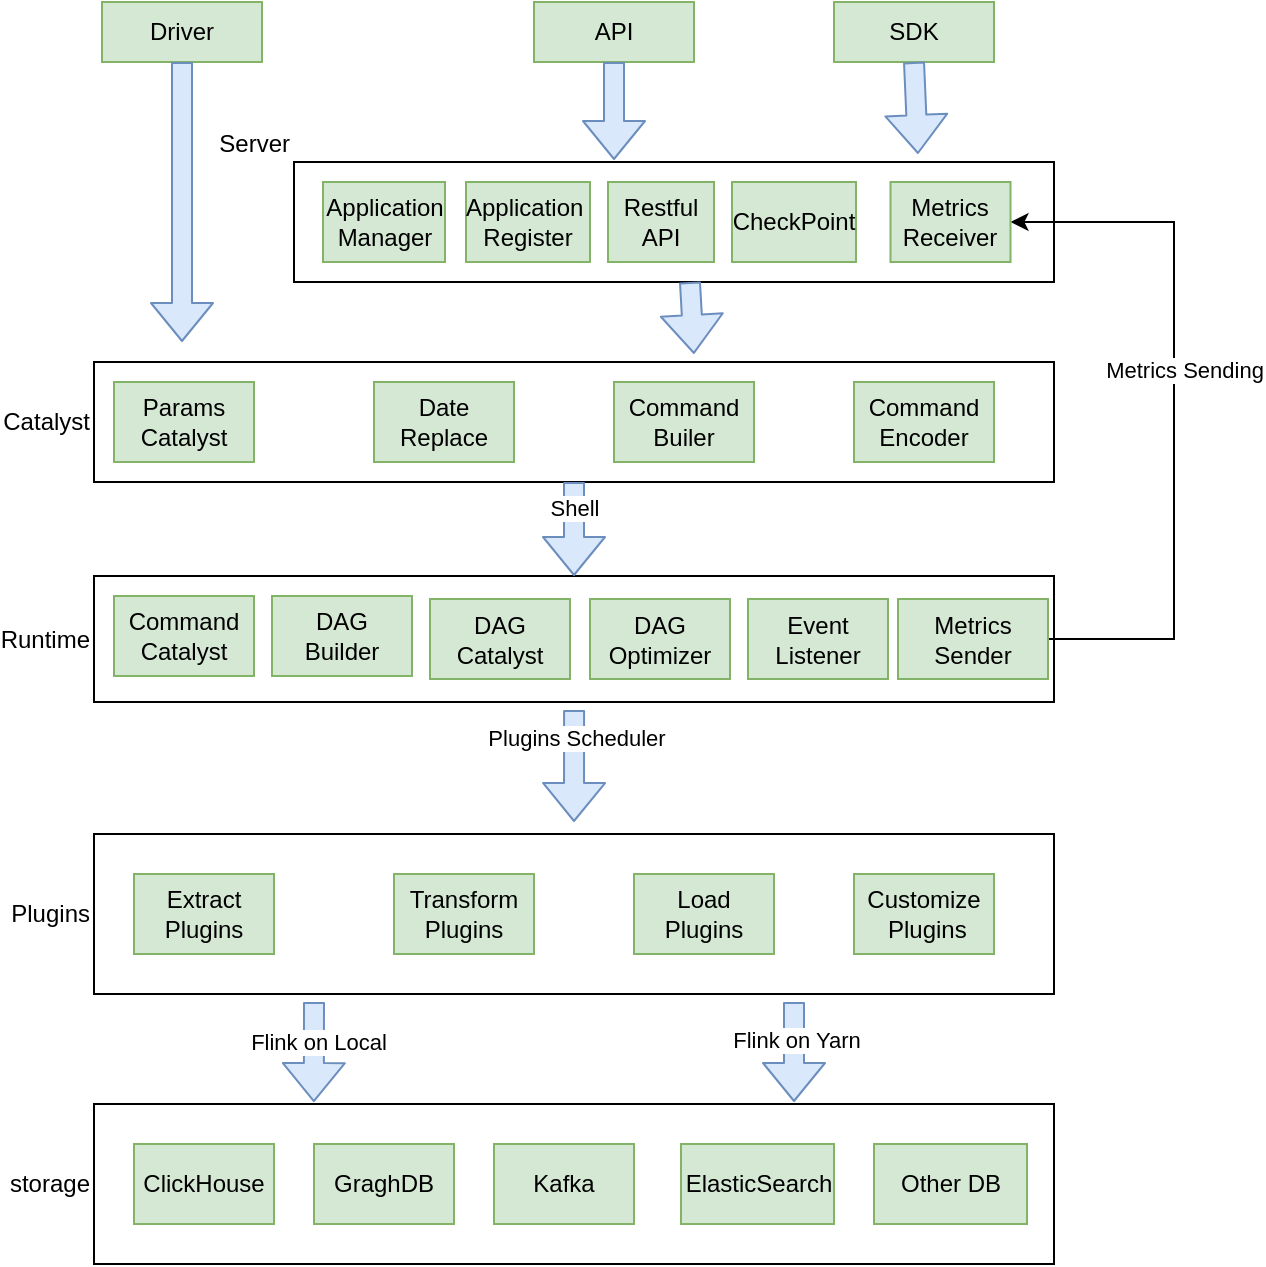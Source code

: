 <mxfile version="13.7.7" type="github"><diagram id="URMyzAW6axjyiYX352ND" name="Page-1"><mxGraphModel dx="868" dy="460" grid="1" gridSize="10" guides="1" tooltips="1" connect="1" arrows="1" fold="1" page="1" pageScale="1" pageWidth="827" pageHeight="1169" math="0" shadow="0"><root><mxCell id="0"/><mxCell id="1" parent="0"/><mxCell id="DIPIzhVP2pO2a1SagGUh-2" value="storage" style="rounded=0;whiteSpace=wrap;html=1;labelPosition=left;verticalLabelPosition=middle;align=right;verticalAlign=middle;" parent="1" vertex="1"><mxGeometry x="120" y="581" width="480" height="80" as="geometry"/></mxCell><mxCell id="DIPIzhVP2pO2a1SagGUh-3" value="ClickHouse" style="rounded=0;whiteSpace=wrap;html=1;fillColor=#d5e8d4;strokeColor=#82b366;" parent="1" vertex="1"><mxGeometry x="140" y="601" width="70" height="40" as="geometry"/></mxCell><mxCell id="DIPIzhVP2pO2a1SagGUh-4" value="GraghDB" style="rounded=0;whiteSpace=wrap;html=1;fillColor=#d5e8d4;strokeColor=#82b366;" parent="1" vertex="1"><mxGeometry x="230" y="601" width="70" height="40" as="geometry"/></mxCell><mxCell id="DIPIzhVP2pO2a1SagGUh-5" value="Kafka" style="rounded=0;whiteSpace=wrap;html=1;fillColor=#d5e8d4;strokeColor=#82b366;" parent="1" vertex="1"><mxGeometry x="320" y="601" width="70" height="40" as="geometry"/></mxCell><mxCell id="DIPIzhVP2pO2a1SagGUh-6" value="ElasticSearch" style="rounded=0;whiteSpace=wrap;html=1;fillColor=#d5e8d4;strokeColor=#82b366;" parent="1" vertex="1"><mxGeometry x="413.5" y="601" width="76.5" height="40" as="geometry"/></mxCell><mxCell id="DIPIzhVP2pO2a1SagGUh-7" value="Other DB" style="rounded=0;whiteSpace=wrap;html=1;fillColor=#d5e8d4;strokeColor=#82b366;" parent="1" vertex="1"><mxGeometry x="510" y="601" width="76.5" height="40" as="geometry"/></mxCell><mxCell id="DIPIzhVP2pO2a1SagGUh-8" value="Plugins" style="rounded=0;whiteSpace=wrap;html=1;labelPosition=left;verticalLabelPosition=middle;align=right;verticalAlign=middle;" parent="1" vertex="1"><mxGeometry x="120" y="446" width="480" height="80" as="geometry"/></mxCell><mxCell id="DIPIzhVP2pO2a1SagGUh-12" value="Extract Plugins" style="rounded=0;whiteSpace=wrap;html=1;fillColor=#d5e8d4;strokeColor=#82b366;" parent="1" vertex="1"><mxGeometry x="140" y="466" width="70" height="40" as="geometry"/></mxCell><mxCell id="DIPIzhVP2pO2a1SagGUh-13" value="Transform Plugins" style="rounded=0;whiteSpace=wrap;html=1;fillColor=#d5e8d4;strokeColor=#82b366;" parent="1" vertex="1"><mxGeometry x="270" y="466" width="70" height="40" as="geometry"/></mxCell><mxCell id="DIPIzhVP2pO2a1SagGUh-14" value="Load Plugins" style="rounded=0;whiteSpace=wrap;html=1;fillColor=#d5e8d4;strokeColor=#82b366;" parent="1" vertex="1"><mxGeometry x="390" y="466" width="70" height="40" as="geometry"/></mxCell><mxCell id="DIPIzhVP2pO2a1SagGUh-15" value="Customize&lt;br&gt;&amp;nbsp;Plugins" style="rounded=0;whiteSpace=wrap;html=1;fillColor=#d5e8d4;strokeColor=#82b366;" parent="1" vertex="1"><mxGeometry x="500" y="466" width="70" height="40" as="geometry"/></mxCell><mxCell id="DIPIzhVP2pO2a1SagGUh-16" value="Runtime" style="rounded=0;whiteSpace=wrap;html=1;labelPosition=left;verticalLabelPosition=middle;align=right;verticalAlign=middle;" parent="1" vertex="1"><mxGeometry x="120" y="317" width="480" height="63" as="geometry"/></mxCell><mxCell id="DIPIzhVP2pO2a1SagGUh-22" value="Catalyst" style="rounded=0;whiteSpace=wrap;html=1;labelPosition=left;verticalLabelPosition=middle;align=right;verticalAlign=middle;" parent="1" vertex="1"><mxGeometry x="120" y="210" width="480" height="60" as="geometry"/></mxCell><mxCell id="DIPIzhVP2pO2a1SagGUh-26" value="" style="shape=flexArrow;endArrow=classic;html=1;fillColor=#dae8fc;strokeColor=#6c8ebf;" parent="1" edge="1"><mxGeometry width="50" height="50" relative="1" as="geometry"><mxPoint x="470" y="530" as="sourcePoint"/><mxPoint x="470" y="580" as="targetPoint"/></mxGeometry></mxCell><mxCell id="DIPIzhVP2pO2a1SagGUh-27" value="Flink on Yarn" style="edgeLabel;html=1;align=center;verticalAlign=middle;resizable=0;points=[];" parent="DIPIzhVP2pO2a1SagGUh-26" vertex="1" connectable="0"><mxGeometry x="-0.237" y="1" relative="1" as="geometry"><mxPoint as="offset"/></mxGeometry></mxCell><mxCell id="DIPIzhVP2pO2a1SagGUh-39" value="" style="shape=flexArrow;endArrow=classic;html=1;fillColor=#dae8fc;strokeColor=#6c8ebf;entryX=0.229;entryY=-0.012;entryDx=0;entryDy=0;entryPerimeter=0;" parent="1" target="DIPIzhVP2pO2a1SagGUh-2" edge="1"><mxGeometry width="50" height="50" relative="1" as="geometry"><mxPoint x="230" y="530" as="sourcePoint"/><mxPoint x="310" y="560" as="targetPoint"/></mxGeometry></mxCell><mxCell id="DIPIzhVP2pO2a1SagGUh-40" value="Flink on Local" style="edgeLabel;html=1;align=center;verticalAlign=middle;resizable=0;points=[];" parent="DIPIzhVP2pO2a1SagGUh-39" vertex="1" connectable="0"><mxGeometry x="-0.213" y="2" relative="1" as="geometry"><mxPoint as="offset"/></mxGeometry></mxCell><mxCell id="DIPIzhVP2pO2a1SagGUh-41" value="Command&lt;br&gt;Catalyst" style="rounded=0;whiteSpace=wrap;html=1;fillColor=#d5e8d4;strokeColor=#82b366;" parent="1" vertex="1"><mxGeometry x="130" y="327" width="70" height="40" as="geometry"/></mxCell><mxCell id="DIPIzhVP2pO2a1SagGUh-42" value="DAG&lt;br&gt;Builder" style="rounded=0;whiteSpace=wrap;html=1;fillColor=#d5e8d4;strokeColor=#82b366;" parent="1" vertex="1"><mxGeometry x="209" y="327" width="70" height="40" as="geometry"/></mxCell><mxCell id="DIPIzhVP2pO2a1SagGUh-43" value="DAG&lt;br&gt;Catalyst" style="rounded=0;whiteSpace=wrap;html=1;fillColor=#d5e8d4;strokeColor=#82b366;" parent="1" vertex="1"><mxGeometry x="288" y="328.5" width="70" height="40" as="geometry"/></mxCell><mxCell id="DIPIzhVP2pO2a1SagGUh-44" value="DAG&lt;br&gt;Optimizer" style="rounded=0;whiteSpace=wrap;html=1;fillColor=#d5e8d4;strokeColor=#82b366;" parent="1" vertex="1"><mxGeometry x="368" y="328.5" width="70" height="40" as="geometry"/></mxCell><mxCell id="DIPIzhVP2pO2a1SagGUh-45" value="Event&lt;br&gt;Listener" style="rounded=0;whiteSpace=wrap;html=1;fillColor=#d5e8d4;strokeColor=#82b366;" parent="1" vertex="1"><mxGeometry x="447" y="328.5" width="70" height="40" as="geometry"/></mxCell><mxCell id="DIPIzhVP2pO2a1SagGUh-56" value="" style="shape=flexArrow;endArrow=classic;html=1;exitX=0.448;exitY=1.063;exitDx=0;exitDy=0;exitPerimeter=0;fillColor=#dae8fc;strokeColor=#6c8ebf;" parent="1" edge="1"><mxGeometry width="50" height="50" relative="1" as="geometry"><mxPoint x="360.04" y="383.969" as="sourcePoint"/><mxPoint x="360" y="440" as="targetPoint"/></mxGeometry></mxCell><mxCell id="DIPIzhVP2pO2a1SagGUh-57" value="Plugins Scheduler" style="edgeLabel;html=1;align=center;verticalAlign=middle;resizable=0;points=[];" parent="DIPIzhVP2pO2a1SagGUh-56" vertex="1" connectable="0"><mxGeometry x="-0.499" y="1" relative="1" as="geometry"><mxPoint as="offset"/></mxGeometry></mxCell><mxCell id="DIPIzhVP2pO2a1SagGUh-60" value="Params Catalyst" style="rounded=0;whiteSpace=wrap;html=1;fillColor=#d5e8d4;strokeColor=#82b366;" parent="1" vertex="1"><mxGeometry x="130" y="220" width="70" height="40" as="geometry"/></mxCell><mxCell id="DIPIzhVP2pO2a1SagGUh-61" value="Date Replace" style="rounded=0;whiteSpace=wrap;html=1;fillColor=#d5e8d4;strokeColor=#82b366;" parent="1" vertex="1"><mxGeometry x="260" y="220" width="70" height="40" as="geometry"/></mxCell><mxCell id="DIPIzhVP2pO2a1SagGUh-62" value="Command Builer" style="rounded=0;whiteSpace=wrap;html=1;fillColor=#d5e8d4;strokeColor=#82b366;" parent="1" vertex="1"><mxGeometry x="380" y="220" width="70" height="40" as="geometry"/></mxCell><mxCell id="DIPIzhVP2pO2a1SagGUh-63" value="Command Encoder" style="rounded=0;whiteSpace=wrap;html=1;fillColor=#d5e8d4;strokeColor=#82b366;" parent="1" vertex="1"><mxGeometry x="500" y="220" width="70" height="40" as="geometry"/></mxCell><mxCell id="DIPIzhVP2pO2a1SagGUh-68" value="" style="shape=flexArrow;endArrow=classic;exitX=0.5;exitY=1;exitDx=0;exitDy=0;entryX=0.5;entryY=0;entryDx=0;entryDy=0;fillColor=#dae8fc;strokeColor=#6c8ebf;" parent="1" source="DIPIzhVP2pO2a1SagGUh-22" target="DIPIzhVP2pO2a1SagGUh-16" edge="1"><mxGeometry width="50" height="50" relative="1" as="geometry"><mxPoint x="390" y="260" as="sourcePoint"/><mxPoint x="440" y="210" as="targetPoint"/></mxGeometry></mxCell><mxCell id="DIPIzhVP2pO2a1SagGUh-69" value="Shell" style="edgeLabel;html=1;align=center;verticalAlign=middle;resizable=0;points=[];" parent="DIPIzhVP2pO2a1SagGUh-68" vertex="1" connectable="0"><mxGeometry x="-0.447" relative="1" as="geometry"><mxPoint as="offset"/></mxGeometry></mxCell><mxCell id="DIPIzhVP2pO2a1SagGUh-70" value="Server" style="rounded=0;whiteSpace=wrap;html=1;labelPosition=left;verticalLabelPosition=top;align=right;verticalAlign=bottom;" parent="1" vertex="1"><mxGeometry x="220" y="110" width="380" height="60" as="geometry"/></mxCell><mxCell id="DIPIzhVP2pO2a1SagGUh-71" value="Application Manager" style="rounded=0;whiteSpace=wrap;html=1;fillColor=#d5e8d4;strokeColor=#82b366;" parent="1" vertex="1"><mxGeometry x="234.5" y="120" width="61" height="40" as="geometry"/></mxCell><mxCell id="DIPIzhVP2pO2a1SagGUh-75" value="" style="edgeStyle=orthogonalEdgeStyle;rounded=0;orthogonalLoop=1;jettySize=auto;html=0;entryX=1;entryY=0.5;entryDx=0;entryDy=0;" parent="1" source="DIPIzhVP2pO2a1SagGUh-72" target="DIPIzhVP2pO2a1SagGUh-73" edge="1"><mxGeometry relative="1" as="geometry"><mxPoint x="654.5" y="348.5" as="targetPoint"/><Array as="points"><mxPoint x="660" y="349"/><mxPoint x="660" y="140"/></Array></mxGeometry></mxCell><mxCell id="DIPIzhVP2pO2a1SagGUh-76" value="Metrics Sending" style="edgeLabel;html=1;align=center;verticalAlign=middle;resizable=0;points=[];" parent="DIPIzhVP2pO2a1SagGUh-75" vertex="1" connectable="0"><mxGeometry x="0.126" y="-5" relative="1" as="geometry"><mxPoint y="1" as="offset"/></mxGeometry></mxCell><mxCell id="DIPIzhVP2pO2a1SagGUh-72" value="Metrics&lt;br&gt;Sender" style="rounded=0;whiteSpace=wrap;html=1;fillColor=#d5e8d4;strokeColor=#82b366;" parent="1" vertex="1"><mxGeometry x="522" y="328.5" width="75" height="40" as="geometry"/></mxCell><mxCell id="DIPIzhVP2pO2a1SagGUh-73" value="Metrics&lt;br&gt;Receiver" style="rounded=0;whiteSpace=wrap;html=1;fillColor=#d5e8d4;strokeColor=#82b366;" parent="1" vertex="1"><mxGeometry x="518.25" y="120" width="60" height="40" as="geometry"/></mxCell><mxCell id="DIPIzhVP2pO2a1SagGUh-77" value="Application&amp;nbsp; Register" style="rounded=0;whiteSpace=wrap;html=1;fillColor=#d5e8d4;strokeColor=#82b366;" parent="1" vertex="1"><mxGeometry x="306" y="120" width="62" height="40" as="geometry"/></mxCell><mxCell id="DIPIzhVP2pO2a1SagGUh-79" value="" style="shape=flexArrow;endArrow=classic;html=1;exitX=0.521;exitY=1;exitDx=0;exitDy=0;exitPerimeter=0;fillColor=#dae8fc;strokeColor=#6c8ebf;entryX=0.625;entryY=-0.067;entryDx=0;entryDy=0;entryPerimeter=0;" parent="1" source="DIPIzhVP2pO2a1SagGUh-70" target="DIPIzhVP2pO2a1SagGUh-22" edge="1"><mxGeometry width="50" height="50" relative="1" as="geometry"><mxPoint x="390" y="260" as="sourcePoint"/><mxPoint x="440" y="210" as="targetPoint"/></mxGeometry></mxCell><mxCell id="DIPIzhVP2pO2a1SagGUh-80" value="SDK" style="rounded=0;whiteSpace=wrap;html=1;labelPosition=center;verticalLabelPosition=middle;align=center;verticalAlign=middle;fillColor=#d5e8d4;strokeColor=#82b366;" parent="1" vertex="1"><mxGeometry x="490" y="30" width="80" height="30" as="geometry"/></mxCell><mxCell id="DIPIzhVP2pO2a1SagGUh-81" value="API" style="rounded=0;whiteSpace=wrap;html=1;labelPosition=center;verticalLabelPosition=middle;align=center;verticalAlign=middle;fillColor=#d5e8d4;strokeColor=#82b366;" parent="1" vertex="1"><mxGeometry x="340" y="30" width="80" height="30" as="geometry"/></mxCell><mxCell id="DIPIzhVP2pO2a1SagGUh-82" value="Restful API" style="rounded=0;whiteSpace=wrap;html=1;fillColor=#d5e8d4;strokeColor=#82b366;" parent="1" vertex="1"><mxGeometry x="377" y="120" width="53" height="40" as="geometry"/></mxCell><mxCell id="DIPIzhVP2pO2a1SagGUh-83" value="" style="shape=flexArrow;endArrow=classic;html=1;exitX=0.5;exitY=1;exitDx=0;exitDy=0;fillColor=#dae8fc;strokeColor=#6c8ebf;" parent="1" source="DIPIzhVP2pO2a1SagGUh-81" edge="1"><mxGeometry width="50" height="50" relative="1" as="geometry"><mxPoint x="451.93" y="180" as="sourcePoint"/><mxPoint x="380" y="109" as="targetPoint"/></mxGeometry></mxCell><mxCell id="DIPIzhVP2pO2a1SagGUh-84" value="" style="shape=flexArrow;endArrow=classic;html=1;exitX=0.5;exitY=1;exitDx=0;exitDy=0;fillColor=#dae8fc;strokeColor=#6c8ebf;" parent="1" source="DIPIzhVP2pO2a1SagGUh-80" edge="1"><mxGeometry width="50" height="50" relative="1" as="geometry"><mxPoint x="390" y="70" as="sourcePoint"/><mxPoint x="532" y="106" as="targetPoint"/></mxGeometry></mxCell><mxCell id="DIPIzhVP2pO2a1SagGUh-85" value="Driver" style="rounded=0;whiteSpace=wrap;html=1;labelPosition=center;verticalLabelPosition=middle;align=center;verticalAlign=middle;fillColor=#d5e8d4;strokeColor=#82b366;" parent="1" vertex="1"><mxGeometry x="124" y="30" width="80" height="30" as="geometry"/></mxCell><mxCell id="DIPIzhVP2pO2a1SagGUh-86" value="" style="shape=flexArrow;endArrow=classic;html=1;exitX=0.5;exitY=1;exitDx=0;exitDy=0;fillColor=#dae8fc;strokeColor=#6c8ebf;" parent="1" source="DIPIzhVP2pO2a1SagGUh-85" edge="1"><mxGeometry width="50" height="50" relative="1" as="geometry"><mxPoint x="364" y="70" as="sourcePoint"/><mxPoint x="164" y="200" as="targetPoint"/></mxGeometry></mxCell><mxCell id="DIPIzhVP2pO2a1SagGUh-87" value="CheckPoint" style="rounded=0;whiteSpace=wrap;html=1;fillColor=#d5e8d4;strokeColor=#82b366;" parent="1" vertex="1"><mxGeometry x="439" y="120" width="62" height="40" as="geometry"/></mxCell></root></mxGraphModel></diagram></mxfile>